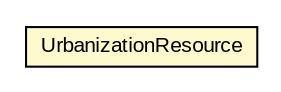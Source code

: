 #!/usr/local/bin/dot
#
# Class diagram 
# Generated by UMLGraph version R5_6-24-gf6e263 (http://www.umlgraph.org/)
#

digraph G {
	edge [fontname="arial",fontsize=10,labelfontname="arial",labelfontsize=10];
	node [fontname="arial",fontsize=10,shape=plaintext];
	nodesep=0.25;
	ranksep=0.5;
	// com.mycompany.service.resources.UrbanizationResource
	c165 [label=<<table title="com.mycompany.service.resources.UrbanizationResource" border="0" cellborder="1" cellspacing="0" cellpadding="2" port="p" bgcolor="lemonChiffon" href="./UrbanizationResource.html">
		<tr><td><table border="0" cellspacing="0" cellpadding="1">
<tr><td align="center" balign="center"> UrbanizationResource </td></tr>
		</table></td></tr>
		</table>>, URL="./UrbanizationResource.html", fontname="arial", fontcolor="black", fontsize=10.0];
}

